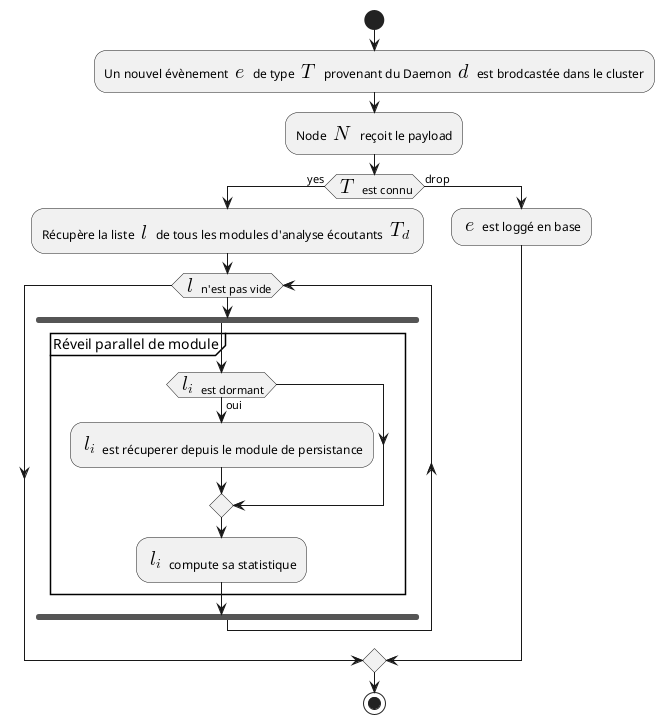 @startuml
start
:Un nouvel évènement <math>e</math> de type <math>T</math> provenant du Daemon <math>d</math> est brodcastée dans le cluster;
:Node <math>N</math> reçoit le payload;
if (<math>T</math> est connu) then (yes)
  :Récupère la liste <math>l</math> de tous les modules d'analyse écoutants <math>T_d</math>;
while (<math>l</math> n'est pas vide)
  fork
    partition "Réveil parallel de module" {
    if (<math>l_i</math> est dormant) then (oui)
      :<math>l_i</math> est récuperer depuis le module de persistance;
    endif
    :<math>l_i</math> compute sa statistique;
    }
  end fork
endwhile
else (drop)
  :<math>e</math> est loggé en base;
endif
stop
@enduml